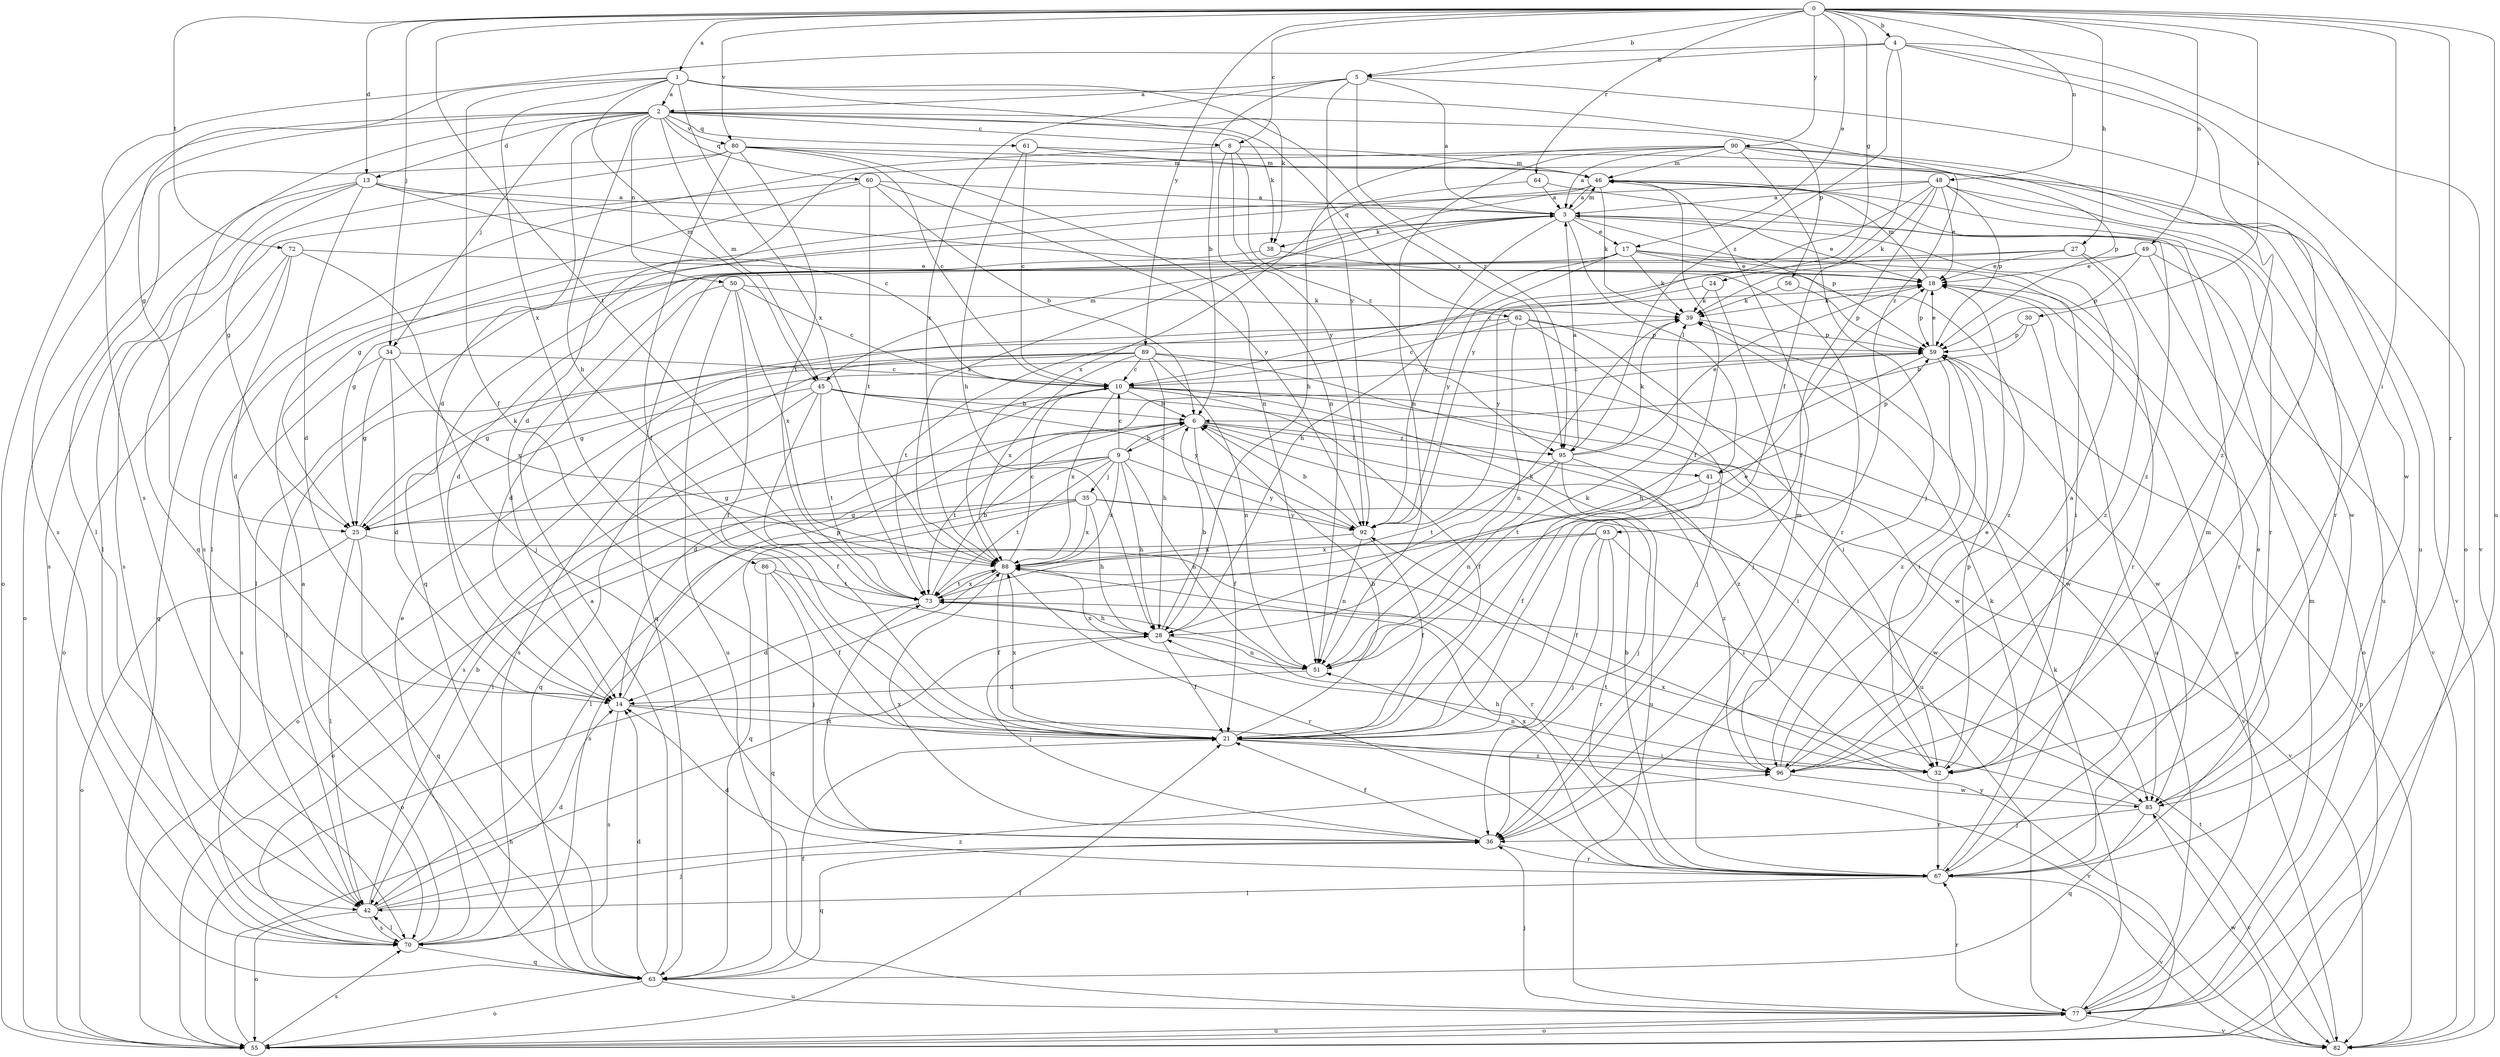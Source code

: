 strict digraph  {
0;
1;
2;
3;
4;
5;
6;
8;
9;
10;
13;
14;
17;
18;
21;
24;
25;
27;
28;
30;
32;
34;
35;
36;
38;
39;
41;
42;
45;
46;
48;
49;
50;
51;
55;
56;
59;
60;
61;
62;
63;
64;
67;
70;
72;
73;
77;
80;
82;
85;
86;
88;
89;
90;
92;
93;
95;
96;
0 -> 1  [label=a];
0 -> 4  [label=b];
0 -> 5  [label=b];
0 -> 8  [label=c];
0 -> 13  [label=d];
0 -> 17  [label=e];
0 -> 24  [label=g];
0 -> 27  [label=h];
0 -> 30  [label=i];
0 -> 32  [label=i];
0 -> 34  [label=j];
0 -> 48  [label=n];
0 -> 49  [label=n];
0 -> 64  [label=r];
0 -> 67  [label=r];
0 -> 72  [label=t];
0 -> 73  [label=t];
0 -> 77  [label=u];
0 -> 80  [label=v];
0 -> 89  [label=y];
0 -> 90  [label=y];
1 -> 2  [label=a];
1 -> 21  [label=f];
1 -> 25  [label=g];
1 -> 38  [label=k];
1 -> 45  [label=m];
1 -> 86  [label=x];
1 -> 88  [label=x];
1 -> 93  [label=z];
1 -> 95  [label=z];
2 -> 8  [label=c];
2 -> 13  [label=d];
2 -> 14  [label=d];
2 -> 28  [label=h];
2 -> 34  [label=j];
2 -> 38  [label=k];
2 -> 45  [label=m];
2 -> 50  [label=n];
2 -> 55  [label=o];
2 -> 56  [label=p];
2 -> 60  [label=q];
2 -> 61  [label=q];
2 -> 62  [label=q];
2 -> 63  [label=q];
2 -> 70  [label=s];
2 -> 80  [label=v];
3 -> 17  [label=e];
3 -> 18  [label=e];
3 -> 38  [label=k];
3 -> 41  [label=l];
3 -> 45  [label=m];
3 -> 46  [label=m];
3 -> 59  [label=p];
3 -> 85  [label=w];
3 -> 92  [label=y];
4 -> 5  [label=b];
4 -> 21  [label=f];
4 -> 32  [label=i];
4 -> 55  [label=o];
4 -> 70  [label=s];
4 -> 82  [label=v];
4 -> 95  [label=z];
5 -> 2  [label=a];
5 -> 3  [label=a];
5 -> 6  [label=b];
5 -> 77  [label=u];
5 -> 88  [label=x];
5 -> 92  [label=y];
5 -> 95  [label=z];
6 -> 9  [label=c];
6 -> 21  [label=f];
6 -> 32  [label=i];
6 -> 41  [label=l];
6 -> 73  [label=t];
6 -> 95  [label=z];
8 -> 46  [label=m];
8 -> 51  [label=n];
8 -> 70  [label=s];
8 -> 92  [label=y];
8 -> 95  [label=z];
9 -> 6  [label=b];
9 -> 10  [label=c];
9 -> 25  [label=g];
9 -> 28  [label=h];
9 -> 35  [label=j];
9 -> 42  [label=l];
9 -> 51  [label=n];
9 -> 55  [label=o];
9 -> 73  [label=t];
9 -> 88  [label=x];
9 -> 92  [label=y];
10 -> 6  [label=b];
10 -> 14  [label=d];
10 -> 21  [label=f];
10 -> 70  [label=s];
10 -> 77  [label=u];
10 -> 82  [label=v];
10 -> 85  [label=w];
10 -> 88  [label=x];
13 -> 3  [label=a];
13 -> 10  [label=c];
13 -> 14  [label=d];
13 -> 42  [label=l];
13 -> 55  [label=o];
13 -> 67  [label=r];
13 -> 70  [label=s];
14 -> 21  [label=f];
14 -> 59  [label=p];
14 -> 70  [label=s];
14 -> 82  [label=v];
17 -> 18  [label=e];
17 -> 28  [label=h];
17 -> 32  [label=i];
17 -> 39  [label=k];
17 -> 42  [label=l];
17 -> 67  [label=r];
17 -> 92  [label=y];
18 -> 39  [label=k];
18 -> 46  [label=m];
18 -> 59  [label=p];
18 -> 77  [label=u];
21 -> 6  [label=b];
21 -> 32  [label=i];
21 -> 88  [label=x];
21 -> 96  [label=z];
24 -> 36  [label=j];
24 -> 39  [label=k];
24 -> 92  [label=y];
25 -> 39  [label=k];
25 -> 42  [label=l];
25 -> 55  [label=o];
25 -> 63  [label=q];
25 -> 67  [label=r];
27 -> 10  [label=c];
27 -> 18  [label=e];
27 -> 63  [label=q];
27 -> 67  [label=r];
27 -> 96  [label=z];
28 -> 6  [label=b];
28 -> 21  [label=f];
28 -> 36  [label=j];
28 -> 39  [label=k];
28 -> 51  [label=n];
30 -> 6  [label=b];
30 -> 32  [label=i];
30 -> 59  [label=p];
32 -> 28  [label=h];
32 -> 59  [label=p];
32 -> 67  [label=r];
32 -> 73  [label=t];
34 -> 10  [label=c];
34 -> 14  [label=d];
34 -> 25  [label=g];
34 -> 70  [label=s];
34 -> 88  [label=x];
35 -> 25  [label=g];
35 -> 28  [label=h];
35 -> 42  [label=l];
35 -> 63  [label=q];
35 -> 85  [label=w];
35 -> 88  [label=x];
35 -> 92  [label=y];
36 -> 21  [label=f];
36 -> 46  [label=m];
36 -> 63  [label=q];
36 -> 67  [label=r];
36 -> 73  [label=t];
36 -> 88  [label=x];
38 -> 14  [label=d];
38 -> 96  [label=z];
39 -> 59  [label=p];
41 -> 21  [label=f];
41 -> 59  [label=p];
41 -> 73  [label=t];
41 -> 82  [label=v];
42 -> 6  [label=b];
42 -> 14  [label=d];
42 -> 36  [label=j];
42 -> 55  [label=o];
42 -> 70  [label=s];
42 -> 96  [label=z];
45 -> 6  [label=b];
45 -> 21  [label=f];
45 -> 55  [label=o];
45 -> 63  [label=q];
45 -> 73  [label=t];
45 -> 92  [label=y];
45 -> 96  [label=z];
46 -> 3  [label=a];
46 -> 21  [label=f];
46 -> 39  [label=k];
46 -> 63  [label=q];
46 -> 88  [label=x];
48 -> 3  [label=a];
48 -> 18  [label=e];
48 -> 21  [label=f];
48 -> 25  [label=g];
48 -> 39  [label=k];
48 -> 59  [label=p];
48 -> 67  [label=r];
48 -> 77  [label=u];
48 -> 92  [label=y];
49 -> 18  [label=e];
49 -> 25  [label=g];
49 -> 55  [label=o];
49 -> 59  [label=p];
49 -> 82  [label=v];
50 -> 10  [label=c];
50 -> 14  [label=d];
50 -> 21  [label=f];
50 -> 39  [label=k];
50 -> 77  [label=u];
50 -> 88  [label=x];
51 -> 14  [label=d];
51 -> 18  [label=e];
51 -> 39  [label=k];
51 -> 88  [label=x];
55 -> 21  [label=f];
55 -> 28  [label=h];
55 -> 70  [label=s];
55 -> 77  [label=u];
55 -> 92  [label=y];
56 -> 39  [label=k];
56 -> 59  [label=p];
59 -> 10  [label=c];
59 -> 18  [label=e];
59 -> 25  [label=g];
59 -> 28  [label=h];
59 -> 32  [label=i];
59 -> 85  [label=w];
59 -> 96  [label=z];
60 -> 3  [label=a];
60 -> 6  [label=b];
60 -> 42  [label=l];
60 -> 70  [label=s];
60 -> 73  [label=t];
60 -> 92  [label=y];
61 -> 10  [label=c];
61 -> 28  [label=h];
61 -> 46  [label=m];
61 -> 85  [label=w];
62 -> 10  [label=c];
62 -> 32  [label=i];
62 -> 36  [label=j];
62 -> 51  [label=n];
62 -> 59  [label=p];
62 -> 73  [label=t];
63 -> 3  [label=a];
63 -> 14  [label=d];
63 -> 21  [label=f];
63 -> 55  [label=o];
63 -> 77  [label=u];
64 -> 3  [label=a];
64 -> 88  [label=x];
64 -> 96  [label=z];
67 -> 6  [label=b];
67 -> 14  [label=d];
67 -> 39  [label=k];
67 -> 42  [label=l];
67 -> 46  [label=m];
67 -> 82  [label=v];
67 -> 88  [label=x];
70 -> 3  [label=a];
70 -> 18  [label=e];
70 -> 42  [label=l];
70 -> 63  [label=q];
72 -> 14  [label=d];
72 -> 18  [label=e];
72 -> 36  [label=j];
72 -> 55  [label=o];
72 -> 63  [label=q];
73 -> 6  [label=b];
73 -> 14  [label=d];
73 -> 28  [label=h];
73 -> 88  [label=x];
77 -> 18  [label=e];
77 -> 36  [label=j];
77 -> 39  [label=k];
77 -> 46  [label=m];
77 -> 55  [label=o];
77 -> 67  [label=r];
77 -> 82  [label=v];
80 -> 10  [label=c];
80 -> 21  [label=f];
80 -> 25  [label=g];
80 -> 42  [label=l];
80 -> 46  [label=m];
80 -> 51  [label=n];
80 -> 73  [label=t];
80 -> 82  [label=v];
82 -> 59  [label=p];
82 -> 73  [label=t];
82 -> 85  [label=w];
85 -> 18  [label=e];
85 -> 36  [label=j];
85 -> 63  [label=q];
85 -> 82  [label=v];
85 -> 88  [label=x];
86 -> 21  [label=f];
86 -> 36  [label=j];
86 -> 63  [label=q];
86 -> 73  [label=t];
88 -> 10  [label=c];
88 -> 21  [label=f];
88 -> 55  [label=o];
88 -> 67  [label=r];
88 -> 73  [label=t];
89 -> 10  [label=c];
89 -> 25  [label=g];
89 -> 28  [label=h];
89 -> 42  [label=l];
89 -> 51  [label=n];
89 -> 70  [label=s];
89 -> 77  [label=u];
89 -> 85  [label=w];
89 -> 88  [label=x];
90 -> 3  [label=a];
90 -> 14  [label=d];
90 -> 28  [label=h];
90 -> 36  [label=j];
90 -> 46  [label=m];
90 -> 51  [label=n];
90 -> 59  [label=p];
90 -> 67  [label=r];
90 -> 96  [label=z];
92 -> 6  [label=b];
92 -> 21  [label=f];
92 -> 51  [label=n];
92 -> 88  [label=x];
93 -> 21  [label=f];
93 -> 32  [label=i];
93 -> 36  [label=j];
93 -> 67  [label=r];
93 -> 70  [label=s];
93 -> 88  [label=x];
95 -> 3  [label=a];
95 -> 18  [label=e];
95 -> 36  [label=j];
95 -> 39  [label=k];
95 -> 51  [label=n];
95 -> 73  [label=t];
95 -> 96  [label=z];
96 -> 3  [label=a];
96 -> 18  [label=e];
96 -> 51  [label=n];
96 -> 85  [label=w];
}
